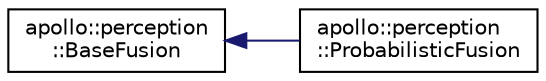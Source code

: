 digraph "Graphical Class Hierarchy"
{
  edge [fontname="Helvetica",fontsize="10",labelfontname="Helvetica",labelfontsize="10"];
  node [fontname="Helvetica",fontsize="10",shape=record];
  rankdir="LR";
  Node1 [label="apollo::perception\l::BaseFusion",height=0.2,width=0.4,color="black", fillcolor="white", style="filled",URL="$classapollo_1_1perception_1_1BaseFusion.html"];
  Node1 -> Node2 [dir="back",color="midnightblue",fontsize="10",style="solid",fontname="Helvetica"];
  Node2 [label="apollo::perception\l::ProbabilisticFusion",height=0.2,width=0.4,color="black", fillcolor="white", style="filled",URL="$classapollo_1_1perception_1_1ProbabilisticFusion.html"];
}
